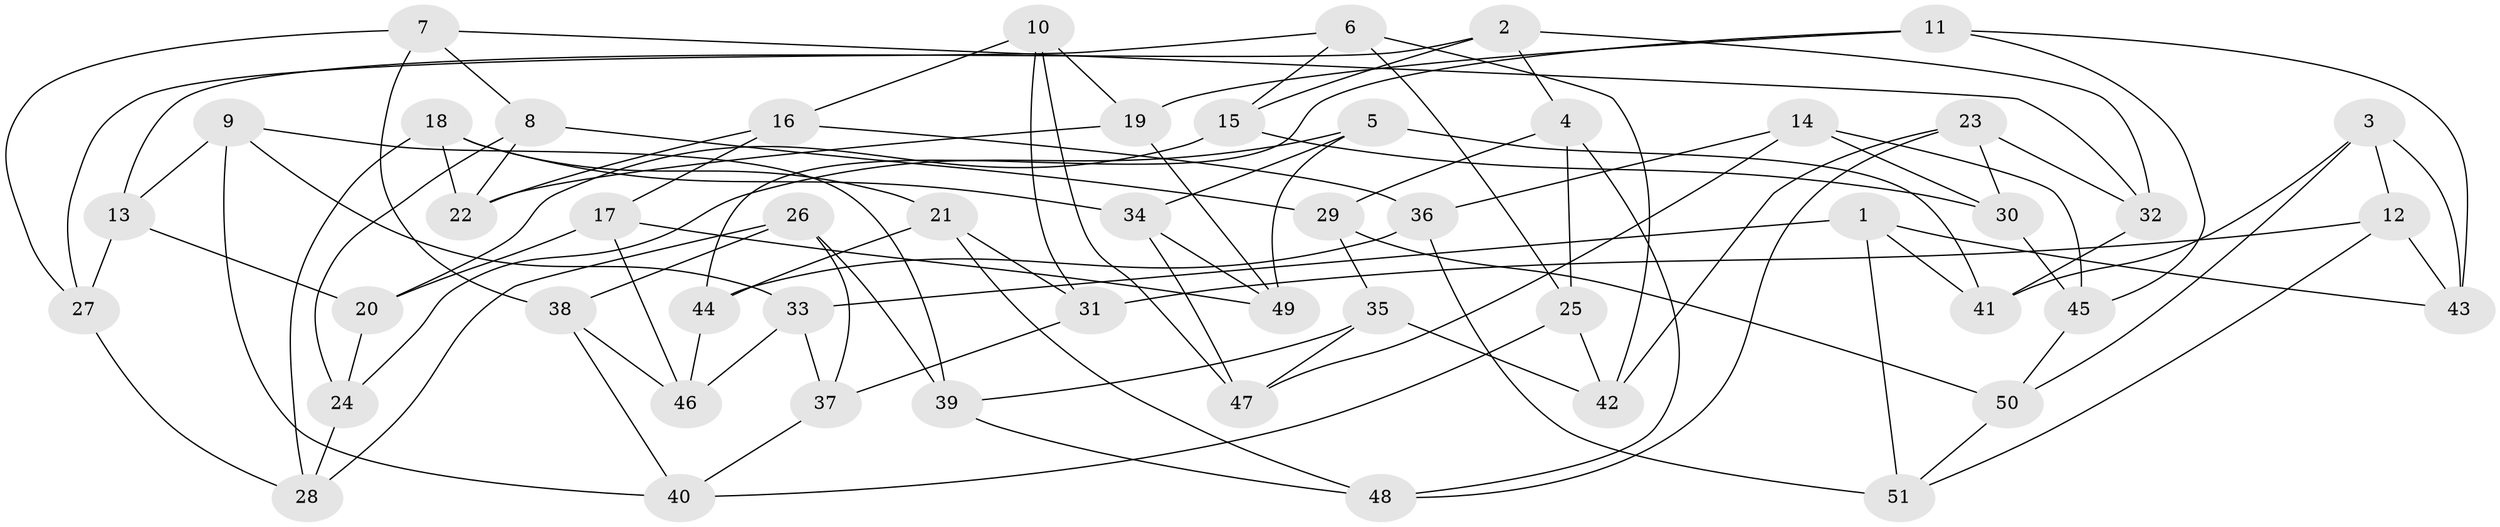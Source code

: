 // coarse degree distribution, {7: 0.07692307692307693, 8: 0.07692307692307693, 4: 0.6153846153846154, 10: 0.038461538461538464, 9: 0.038461538461538464, 6: 0.038461538461538464, 3: 0.11538461538461539}
// Generated by graph-tools (version 1.1) at 2025/53/03/04/25 22:53:47]
// undirected, 51 vertices, 102 edges
graph export_dot {
  node [color=gray90,style=filled];
  1;
  2;
  3;
  4;
  5;
  6;
  7;
  8;
  9;
  10;
  11;
  12;
  13;
  14;
  15;
  16;
  17;
  18;
  19;
  20;
  21;
  22;
  23;
  24;
  25;
  26;
  27;
  28;
  29;
  30;
  31;
  32;
  33;
  34;
  35;
  36;
  37;
  38;
  39;
  40;
  41;
  42;
  43;
  44;
  45;
  46;
  47;
  48;
  49;
  50;
  51;
  1 -- 41;
  1 -- 51;
  1 -- 33;
  1 -- 43;
  2 -- 32;
  2 -- 13;
  2 -- 4;
  2 -- 15;
  3 -- 12;
  3 -- 41;
  3 -- 43;
  3 -- 50;
  4 -- 25;
  4 -- 29;
  4 -- 48;
  5 -- 41;
  5 -- 24;
  5 -- 34;
  5 -- 49;
  6 -- 27;
  6 -- 15;
  6 -- 42;
  6 -- 25;
  7 -- 32;
  7 -- 38;
  7 -- 8;
  7 -- 27;
  8 -- 24;
  8 -- 29;
  8 -- 22;
  9 -- 40;
  9 -- 33;
  9 -- 39;
  9 -- 13;
  10 -- 19;
  10 -- 31;
  10 -- 47;
  10 -- 16;
  11 -- 45;
  11 -- 19;
  11 -- 44;
  11 -- 43;
  12 -- 31;
  12 -- 43;
  12 -- 51;
  13 -- 27;
  13 -- 20;
  14 -- 47;
  14 -- 45;
  14 -- 30;
  14 -- 36;
  15 -- 30;
  15 -- 20;
  16 -- 36;
  16 -- 17;
  16 -- 22;
  17 -- 49;
  17 -- 46;
  17 -- 20;
  18 -- 28;
  18 -- 34;
  18 -- 21;
  18 -- 22;
  19 -- 49;
  19 -- 22;
  20 -- 24;
  21 -- 48;
  21 -- 31;
  21 -- 44;
  23 -- 42;
  23 -- 30;
  23 -- 32;
  23 -- 48;
  24 -- 28;
  25 -- 42;
  25 -- 40;
  26 -- 38;
  26 -- 28;
  26 -- 39;
  26 -- 37;
  27 -- 28;
  29 -- 35;
  29 -- 50;
  30 -- 45;
  31 -- 37;
  32 -- 41;
  33 -- 46;
  33 -- 37;
  34 -- 49;
  34 -- 47;
  35 -- 47;
  35 -- 39;
  35 -- 42;
  36 -- 44;
  36 -- 51;
  37 -- 40;
  38 -- 40;
  38 -- 46;
  39 -- 48;
  44 -- 46;
  45 -- 50;
  50 -- 51;
}
